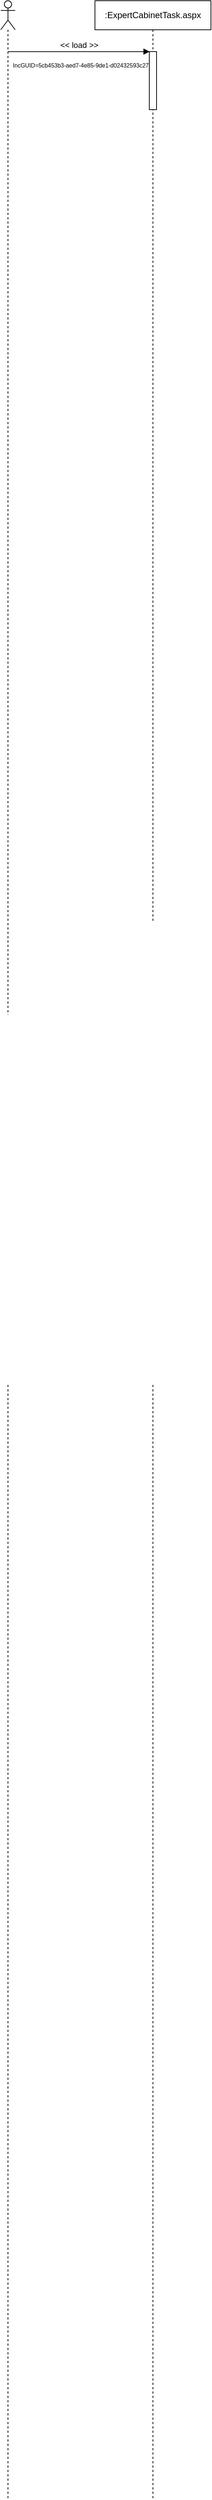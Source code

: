 <mxfile version="20.6.0" type="github">
  <diagram id="ssKycrtSMsemJ2zY77Yj" name="Страница 1">
    <mxGraphModel dx="420" dy="267" grid="1" gridSize="10" guides="1" tooltips="1" connect="1" arrows="1" fold="1" page="1" pageScale="1" pageWidth="827" pageHeight="1169" math="0" shadow="0">
      <root>
        <mxCell id="0" />
        <mxCell id="1" parent="0" />
        <mxCell id="WKu-Oy1HrpZxNEacMhId-6" value="&lt;font style=&quot;font-size: 8px;&quot;&gt;IncGUID=5cb453b3-aed7-4e85-9de1-d02432593c27&lt;/font&gt;" style="text;html=1;align=center;verticalAlign=middle;resizable=0;points=[];autosize=1;strokeColor=none;fillColor=none;" vertex="1" parent="1">
          <mxGeometry x="75" y="113" width="210" height="30" as="geometry" />
        </mxCell>
        <mxCell id="WKu-Oy1HrpZxNEacMhId-2" value="" style="shape=umlLifeline;participant=umlActor;perimeter=lifelinePerimeter;whiteSpace=wrap;html=1;container=1;collapsible=0;recursiveResize=0;verticalAlign=top;spacingTop=36;outlineConnect=0;" vertex="1" parent="1">
          <mxGeometry x="70" y="40" width="20" height="3440" as="geometry" />
        </mxCell>
        <mxCell id="WKu-Oy1HrpZxNEacMhId-3" value=":ExpertCabinetTask.aspx" style="shape=umlLifeline;perimeter=lifelinePerimeter;whiteSpace=wrap;html=1;container=1;collapsible=0;recursiveResize=0;outlineConnect=0;" vertex="1" parent="1">
          <mxGeometry x="200" y="40" width="160" height="3440" as="geometry" />
        </mxCell>
        <mxCell id="WKu-Oy1HrpZxNEacMhId-5" value="" style="html=1;points=[];perimeter=orthogonalPerimeter;" vertex="1" parent="WKu-Oy1HrpZxNEacMhId-3">
          <mxGeometry x="75" y="70" width="10" height="80" as="geometry" />
        </mxCell>
        <mxCell id="WKu-Oy1HrpZxNEacMhId-4" value="&amp;lt;&amp;lt; load &amp;gt;&amp;gt;" style="html=1;verticalAlign=bottom;endArrow=block;rounded=0;entryX=0.052;entryY=0.001;entryDx=0;entryDy=0;entryPerimeter=0;" edge="1" parent="1" source="WKu-Oy1HrpZxNEacMhId-2" target="WKu-Oy1HrpZxNEacMhId-5">
          <mxGeometry width="80" relative="1" as="geometry">
            <mxPoint x="330" y="100" as="sourcePoint" />
            <mxPoint x="410" y="100" as="targetPoint" />
          </mxGeometry>
        </mxCell>
      </root>
    </mxGraphModel>
  </diagram>
</mxfile>
